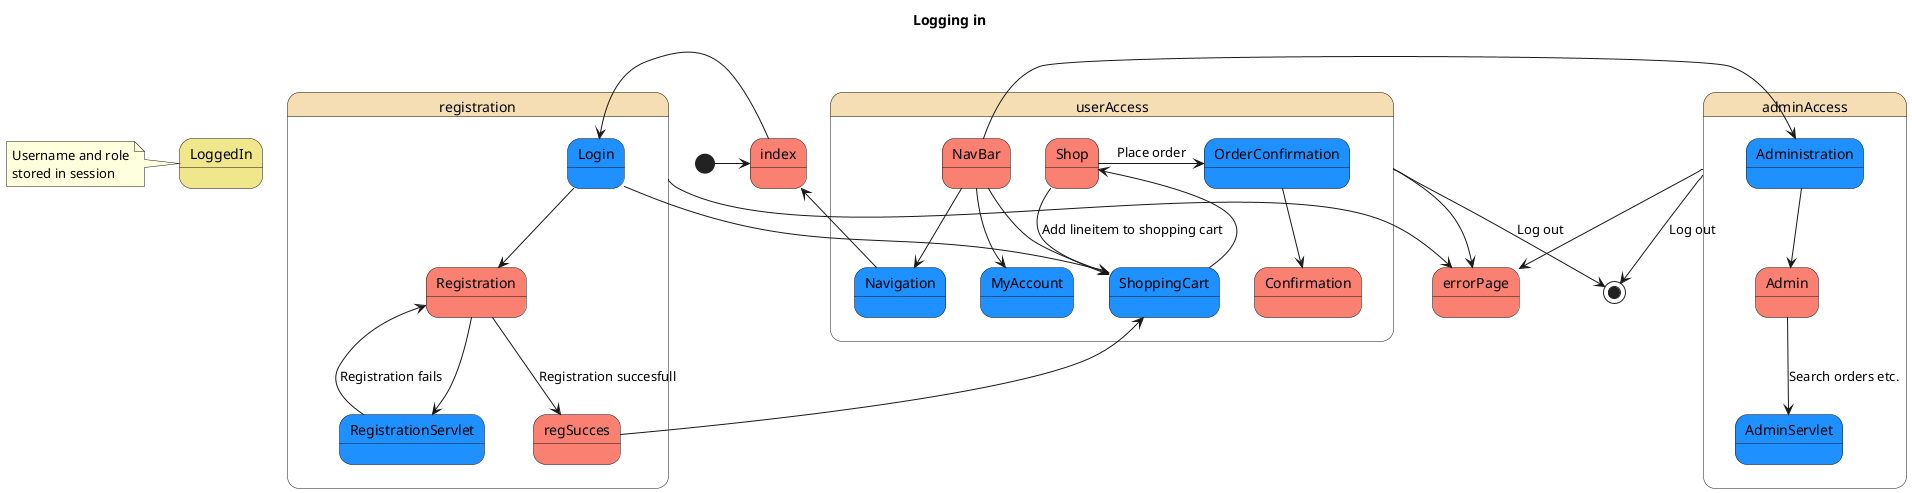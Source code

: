 @startuml

Title Logging in

State LoggedIn #Khaki

note left of LoggedIn
Username and role
stored in session
end note

[*] -> index

state registration #Wheat {
index #Salmon -> Login #DodgerBlue
Login --> Registration #Salmon
Registration --> RegistrationServlet #DodgerBlue
RegistrationServlet --> Registration : Registration fails
Registration --> regSucces #Salmon  : Registration succesfull
}

state userAccess #Wheat {
Login #DodgerBlue --> ShoppingCart #DodgerBlue
regSucces #Salmon --> ShoppingCart
ShoppingCart --> Shop
Shop #Salmon --> ShoppingCart : Add lineitem to shopping cart
Shop -> OrderConfirmation : Place order
OrderConfirmation #DodgerBlue --> Confirmation #Salmon

NavBar #Salmon --> Navigation #DodgerBlue 
Navigation -> index
NavBar --> MyAccount #DodgerBlue
NavBar --> ShoppingCart

}

state adminAccess #Wheat {
NavBar -> Administration #DodgerBlue
Administration --> Admin
Admin #Salmon --> AdminServlet #DodgerBlue : Search orders etc.
}

userAccess --> [*] : Log out
adminAccess --> [*] : Log out

registration --> errorPage #Salmon
userAccess --> errorPage
adminAccess --> errorPage
@enduml